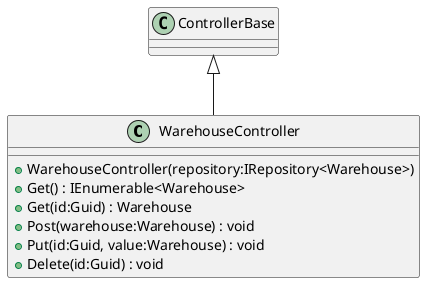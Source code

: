 @startuml
class WarehouseController {
    + WarehouseController(repository:IRepository<Warehouse>)
    + Get() : IEnumerable<Warehouse>
    + Get(id:Guid) : Warehouse
    + Post(warehouse:Warehouse) : void
    + Put(id:Guid, value:Warehouse) : void
    + Delete(id:Guid) : void
}
ControllerBase <|-- WarehouseController
@enduml
